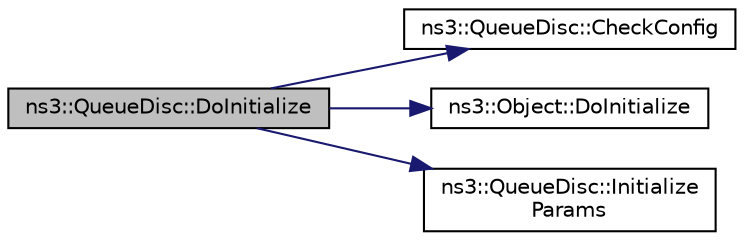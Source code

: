 digraph "ns3::QueueDisc::DoInitialize"
{
 // LATEX_PDF_SIZE
  edge [fontname="Helvetica",fontsize="10",labelfontname="Helvetica",labelfontsize="10"];
  node [fontname="Helvetica",fontsize="10",shape=record];
  rankdir="LR";
  Node1 [label="ns3::QueueDisc::DoInitialize",height=0.2,width=0.4,color="black", fillcolor="grey75", style="filled", fontcolor="black",tooltip="Check whether the configuration is correct and initialize parameters."];
  Node1 -> Node2 [color="midnightblue",fontsize="10",style="solid",fontname="Helvetica"];
  Node2 [label="ns3::QueueDisc::CheckConfig",height=0.2,width=0.4,color="black", fillcolor="white", style="filled",URL="$classns3_1_1_queue_disc.html#ace6ef0c9afd0954c4629ad454bf975f5",tooltip="Check whether the current configuration is correct."];
  Node1 -> Node3 [color="midnightblue",fontsize="10",style="solid",fontname="Helvetica"];
  Node3 [label="ns3::Object::DoInitialize",height=0.2,width=0.4,color="black", fillcolor="white", style="filled",URL="$classns3_1_1_object.html#af8482a521433409fb5c7f749398c9dbe",tooltip="Initialize() implementation."];
  Node1 -> Node4 [color="midnightblue",fontsize="10",style="solid",fontname="Helvetica"];
  Node4 [label="ns3::QueueDisc::Initialize\lParams",height=0.2,width=0.4,color="black", fillcolor="white", style="filled",URL="$classns3_1_1_queue_disc.html#a600ed3e7110b9d506b28ad62beb84592",tooltip="Initialize parameters (if any) before the first packet is enqueued."];
}
